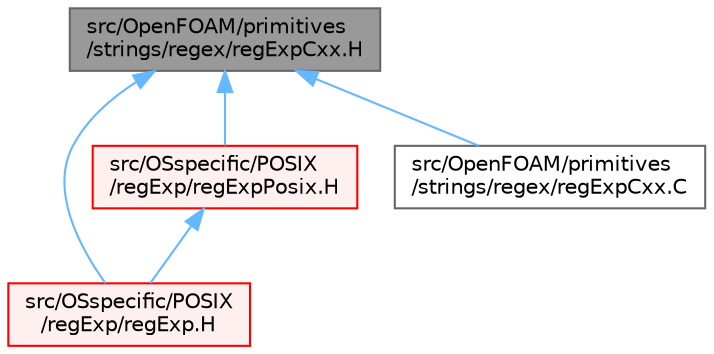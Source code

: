 digraph "src/OpenFOAM/primitives/strings/regex/regExpCxx.H"
{
 // LATEX_PDF_SIZE
  bgcolor="transparent";
  edge [fontname=Helvetica,fontsize=10,labelfontname=Helvetica,labelfontsize=10];
  node [fontname=Helvetica,fontsize=10,shape=box,height=0.2,width=0.4];
  Node1 [id="Node000001",label="src/OpenFOAM/primitives\l/strings/regex/regExpCxx.H",height=0.2,width=0.4,color="gray40", fillcolor="grey60", style="filled", fontcolor="black",tooltip=" "];
  Node1 -> Node2 [id="edge1_Node000001_Node000002",dir="back",color="steelblue1",style="solid",tooltip=" "];
  Node2 [id="Node000002",label="src/OSspecific/POSIX\l/regExp/regExp.H",height=0.2,width=0.4,color="red", fillcolor="#FFF0F0", style="filled",URL="$regExp_8H.html",tooltip=" "];
  Node1 -> Node8589 [id="edge2_Node000001_Node008589",dir="back",color="steelblue1",style="solid",tooltip=" "];
  Node8589 [id="Node008589",label="src/OSspecific/POSIX\l/regExp/regExpPosix.H",height=0.2,width=0.4,color="red", fillcolor="#FFF0F0", style="filled",URL="$regExpPosix_8H.html",tooltip=" "];
  Node8589 -> Node2 [id="edge3_Node008589_Node000002",dir="back",color="steelblue1",style="solid",tooltip=" "];
  Node1 -> Node8574 [id="edge4_Node000001_Node008574",dir="back",color="steelblue1",style="solid",tooltip=" "];
  Node8574 [id="Node008574",label="src/OpenFOAM/primitives\l/strings/regex/regExpCxx.C",height=0.2,width=0.4,color="grey40", fillcolor="white", style="filled",URL="$regExpCxx_8C.html",tooltip=" "];
}
